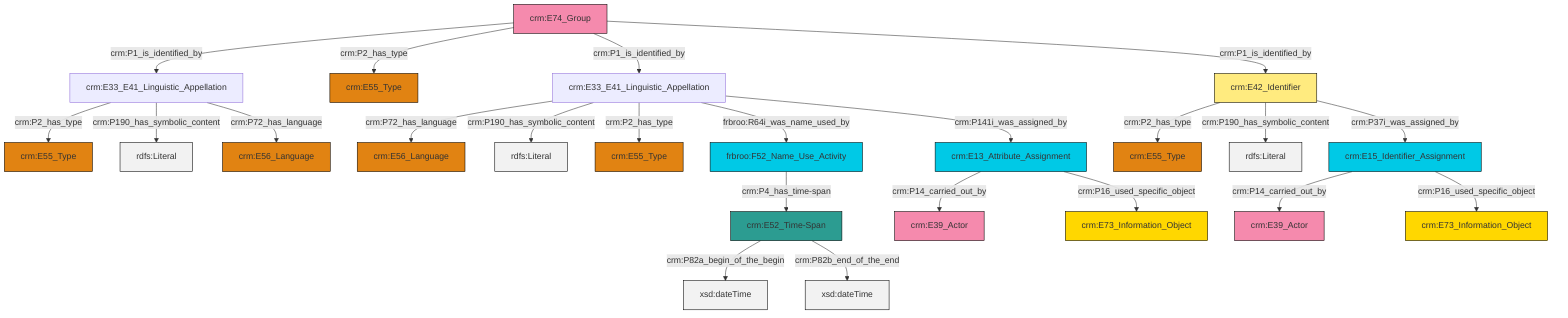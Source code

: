 graph TD
classDef Literal fill:#f2f2f2,stroke:#000000;
classDef CRM_Entity fill:#FFFFFF,stroke:#000000;
classDef Temporal_Entity fill:#00C9E6, stroke:#000000;
classDef Type fill:#E18312, stroke:#000000;
classDef Time-Span fill:#2C9C91, stroke:#000000;
classDef Appellation fill:#FFEB7F, stroke:#000000;
classDef Place fill:#008836, stroke:#000000;
classDef Persistent_Item fill:#B266B2, stroke:#000000;
classDef Conceptual_Object fill:#FFD700, stroke:#000000;
classDef Physical_Thing fill:#D2B48C, stroke:#000000;
classDef Actor fill:#f58aad, stroke:#000000;
classDef PC_Classes fill:#4ce600, stroke:#000000;
classDef Multi fill:#cccccc,stroke:#000000;

2["crm:E15_Identifier_Assignment"]:::Temporal_Entity -->|crm:P14_carried_out_by| 3["crm:E39_Actor"]:::Actor
4["crm:E33_E41_Linguistic_Appellation"]:::Default -->|crm:P2_has_type| 5["crm:E55_Type"]:::Type
6["crm:E33_E41_Linguistic_Appellation"]:::Default -->|crm:P72_has_language| 7["crm:E56_Language"]:::Type
10["crm:E74_Group"]:::Actor -->|crm:P1_is_identified_by| 4["crm:E33_E41_Linguistic_Appellation"]:::Default
10["crm:E74_Group"]:::Actor -->|crm:P2_has_type| 11["crm:E55_Type"]:::Type
2["crm:E15_Identifier_Assignment"]:::Temporal_Entity -->|crm:P16_used_specific_object| 0["crm:E73_Information_Object"]:::Conceptual_Object
10["crm:E74_Group"]:::Actor -->|crm:P1_is_identified_by| 6["crm:E33_E41_Linguistic_Appellation"]:::Default
20["crm:E13_Attribute_Assignment"]:::Temporal_Entity -->|crm:P14_carried_out_by| 21["crm:E39_Actor"]:::Actor
6["crm:E33_E41_Linguistic_Appellation"]:::Default -->|crm:P190_has_symbolic_content| 22[rdfs:Literal]:::Literal
6["crm:E33_E41_Linguistic_Appellation"]:::Default -->|crm:P2_has_type| 23["crm:E55_Type"]:::Type
4["crm:E33_E41_Linguistic_Appellation"]:::Default -->|crm:P190_has_symbolic_content| 24[rdfs:Literal]:::Literal
25["crm:E42_Identifier"]:::Appellation -->|crm:P2_has_type| 18["crm:E55_Type"]:::Type
14["crm:E52_Time-Span"]:::Time-Span -->|crm:P82a_begin_of_the_begin| 26[xsd:dateTime]:::Literal
25["crm:E42_Identifier"]:::Appellation -->|crm:P190_has_symbolic_content| 28[rdfs:Literal]:::Literal
4["crm:E33_E41_Linguistic_Appellation"]:::Default -->|crm:P72_has_language| 29["crm:E56_Language"]:::Type
6["crm:E33_E41_Linguistic_Appellation"]:::Default -->|frbroo:R64i_was_name_used_by| 16["frbroo:F52_Name_Use_Activity"]:::Temporal_Entity
14["crm:E52_Time-Span"]:::Time-Span -->|crm:P82b_end_of_the_end| 30[xsd:dateTime]:::Literal
25["crm:E42_Identifier"]:::Appellation -->|crm:P37i_was_assigned_by| 2["crm:E15_Identifier_Assignment"]:::Temporal_Entity
10["crm:E74_Group"]:::Actor -->|crm:P1_is_identified_by| 25["crm:E42_Identifier"]:::Appellation
6["crm:E33_E41_Linguistic_Appellation"]:::Default -->|crm:P141i_was_assigned_by| 20["crm:E13_Attribute_Assignment"]:::Temporal_Entity
16["frbroo:F52_Name_Use_Activity"]:::Temporal_Entity -->|crm:P4_has_time-span| 14["crm:E52_Time-Span"]:::Time-Span
20["crm:E13_Attribute_Assignment"]:::Temporal_Entity -->|crm:P16_used_specific_object| 37["crm:E73_Information_Object"]:::Conceptual_Object